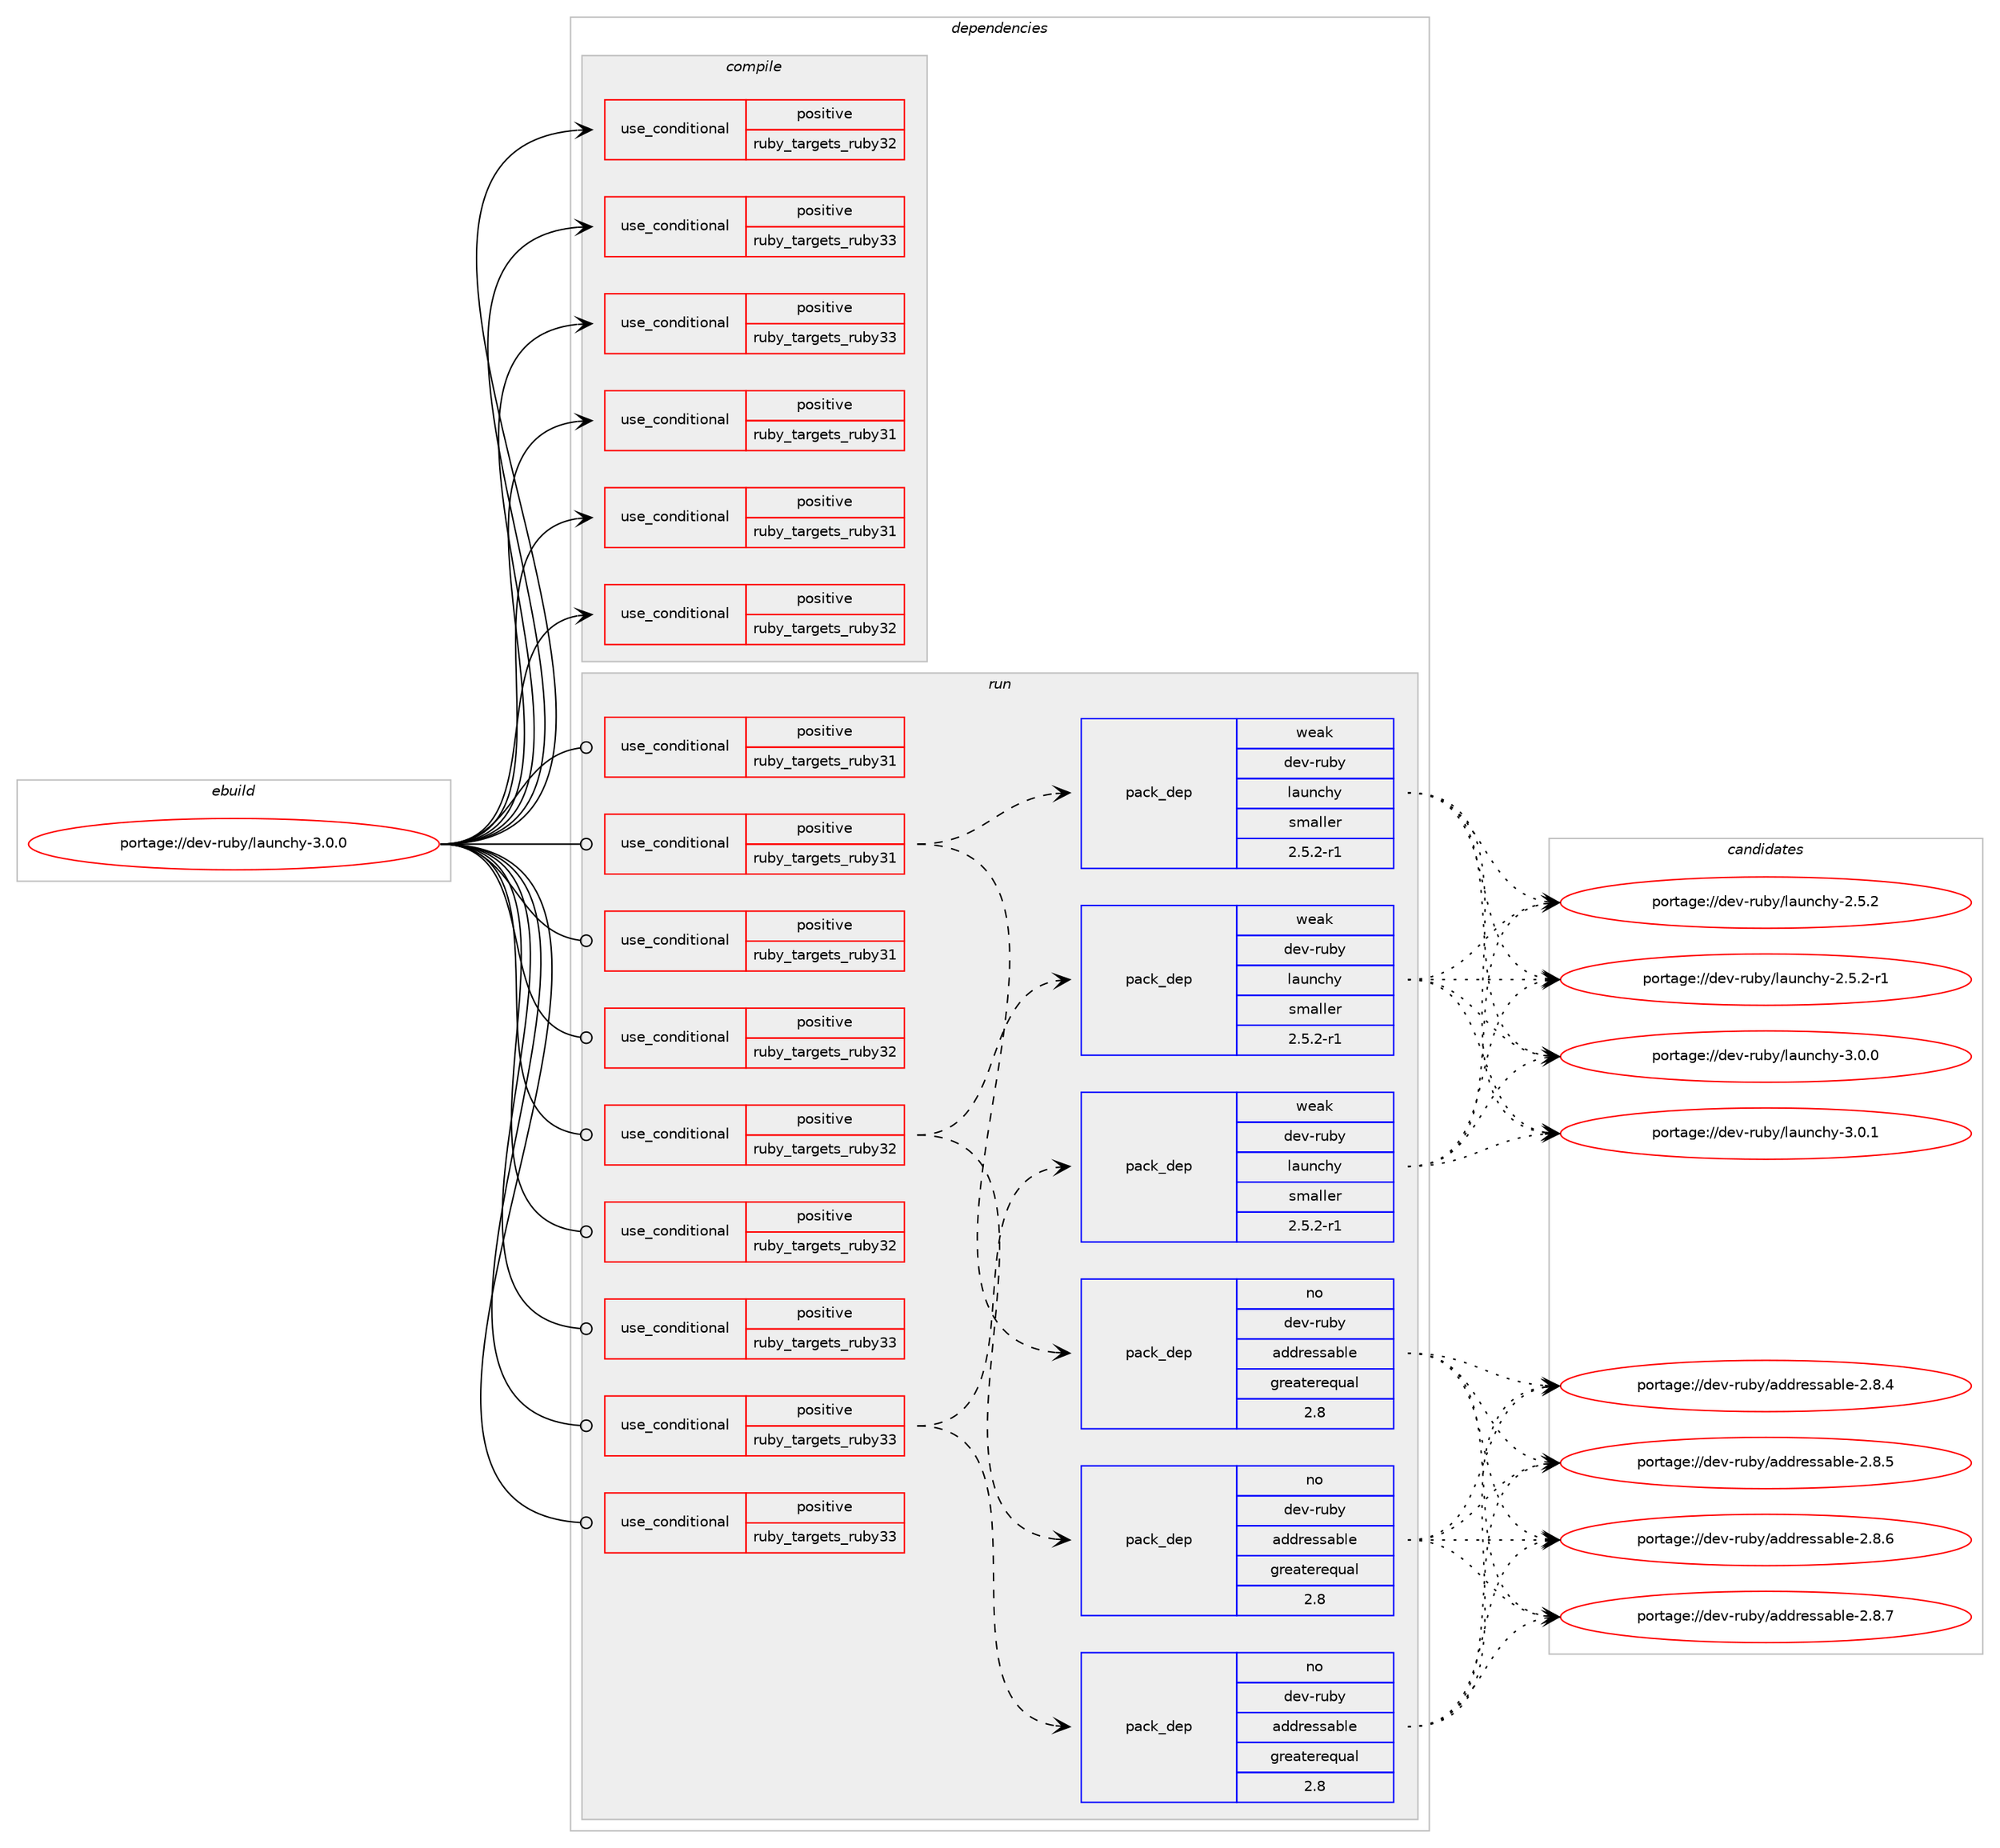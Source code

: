 digraph prolog {

# *************
# Graph options
# *************

newrank=true;
concentrate=true;
compound=true;
graph [rankdir=LR,fontname=Helvetica,fontsize=10,ranksep=1.5];#, ranksep=2.5, nodesep=0.2];
edge  [arrowhead=vee];
node  [fontname=Helvetica,fontsize=10];

# **********
# The ebuild
# **********

subgraph cluster_leftcol {
color=gray;
rank=same;
label=<<i>ebuild</i>>;
id [label="portage://dev-ruby/launchy-3.0.0", color=red, width=4, href="../dev-ruby/launchy-3.0.0.svg"];
}

# ****************
# The dependencies
# ****************

subgraph cluster_midcol {
color=gray;
label=<<i>dependencies</i>>;
subgraph cluster_compile {
fillcolor="#eeeeee";
style=filled;
label=<<i>compile</i>>;
subgraph cond48442 {
dependency95965 [label=<<TABLE BORDER="0" CELLBORDER="1" CELLSPACING="0" CELLPADDING="4"><TR><TD ROWSPAN="3" CELLPADDING="10">use_conditional</TD></TR><TR><TD>positive</TD></TR><TR><TD>ruby_targets_ruby31</TD></TR></TABLE>>, shape=none, color=red];
# *** BEGIN UNKNOWN DEPENDENCY TYPE (TODO) ***
# dependency95965 -> package_dependency(portage://dev-ruby/launchy-3.0.0,install,no,dev-lang,ruby,none,[,,],[slot(3.1)],[])
# *** END UNKNOWN DEPENDENCY TYPE (TODO) ***

}
id:e -> dependency95965:w [weight=20,style="solid",arrowhead="vee"];
subgraph cond48443 {
dependency95966 [label=<<TABLE BORDER="0" CELLBORDER="1" CELLSPACING="0" CELLPADDING="4"><TR><TD ROWSPAN="3" CELLPADDING="10">use_conditional</TD></TR><TR><TD>positive</TD></TR><TR><TD>ruby_targets_ruby31</TD></TR></TABLE>>, shape=none, color=red];
# *** BEGIN UNKNOWN DEPENDENCY TYPE (TODO) ***
# dependency95966 -> package_dependency(portage://dev-ruby/launchy-3.0.0,install,no,virtual,rubygems,none,[,,],[],[use(enable(ruby_targets_ruby31),negative)])
# *** END UNKNOWN DEPENDENCY TYPE (TODO) ***

}
id:e -> dependency95966:w [weight=20,style="solid",arrowhead="vee"];
subgraph cond48444 {
dependency95967 [label=<<TABLE BORDER="0" CELLBORDER="1" CELLSPACING="0" CELLPADDING="4"><TR><TD ROWSPAN="3" CELLPADDING="10">use_conditional</TD></TR><TR><TD>positive</TD></TR><TR><TD>ruby_targets_ruby32</TD></TR></TABLE>>, shape=none, color=red];
# *** BEGIN UNKNOWN DEPENDENCY TYPE (TODO) ***
# dependency95967 -> package_dependency(portage://dev-ruby/launchy-3.0.0,install,no,dev-lang,ruby,none,[,,],[slot(3.2)],[])
# *** END UNKNOWN DEPENDENCY TYPE (TODO) ***

}
id:e -> dependency95967:w [weight=20,style="solid",arrowhead="vee"];
subgraph cond48445 {
dependency95968 [label=<<TABLE BORDER="0" CELLBORDER="1" CELLSPACING="0" CELLPADDING="4"><TR><TD ROWSPAN="3" CELLPADDING="10">use_conditional</TD></TR><TR><TD>positive</TD></TR><TR><TD>ruby_targets_ruby32</TD></TR></TABLE>>, shape=none, color=red];
# *** BEGIN UNKNOWN DEPENDENCY TYPE (TODO) ***
# dependency95968 -> package_dependency(portage://dev-ruby/launchy-3.0.0,install,no,virtual,rubygems,none,[,,],[],[use(enable(ruby_targets_ruby32),negative)])
# *** END UNKNOWN DEPENDENCY TYPE (TODO) ***

}
id:e -> dependency95968:w [weight=20,style="solid",arrowhead="vee"];
subgraph cond48446 {
dependency95969 [label=<<TABLE BORDER="0" CELLBORDER="1" CELLSPACING="0" CELLPADDING="4"><TR><TD ROWSPAN="3" CELLPADDING="10">use_conditional</TD></TR><TR><TD>positive</TD></TR><TR><TD>ruby_targets_ruby33</TD></TR></TABLE>>, shape=none, color=red];
# *** BEGIN UNKNOWN DEPENDENCY TYPE (TODO) ***
# dependency95969 -> package_dependency(portage://dev-ruby/launchy-3.0.0,install,no,dev-lang,ruby,none,[,,],[slot(3.3)],[])
# *** END UNKNOWN DEPENDENCY TYPE (TODO) ***

}
id:e -> dependency95969:w [weight=20,style="solid",arrowhead="vee"];
subgraph cond48447 {
dependency95970 [label=<<TABLE BORDER="0" CELLBORDER="1" CELLSPACING="0" CELLPADDING="4"><TR><TD ROWSPAN="3" CELLPADDING="10">use_conditional</TD></TR><TR><TD>positive</TD></TR><TR><TD>ruby_targets_ruby33</TD></TR></TABLE>>, shape=none, color=red];
# *** BEGIN UNKNOWN DEPENDENCY TYPE (TODO) ***
# dependency95970 -> package_dependency(portage://dev-ruby/launchy-3.0.0,install,no,virtual,rubygems,none,[,,],[],[use(enable(ruby_targets_ruby33),negative)])
# *** END UNKNOWN DEPENDENCY TYPE (TODO) ***

}
id:e -> dependency95970:w [weight=20,style="solid",arrowhead="vee"];
}
subgraph cluster_compileandrun {
fillcolor="#eeeeee";
style=filled;
label=<<i>compile and run</i>>;
}
subgraph cluster_run {
fillcolor="#eeeeee";
style=filled;
label=<<i>run</i>>;
subgraph cond48448 {
dependency95971 [label=<<TABLE BORDER="0" CELLBORDER="1" CELLSPACING="0" CELLPADDING="4"><TR><TD ROWSPAN="3" CELLPADDING="10">use_conditional</TD></TR><TR><TD>positive</TD></TR><TR><TD>ruby_targets_ruby31</TD></TR></TABLE>>, shape=none, color=red];
# *** BEGIN UNKNOWN DEPENDENCY TYPE (TODO) ***
# dependency95971 -> package_dependency(portage://dev-ruby/launchy-3.0.0,run,no,dev-lang,ruby,none,[,,],[slot(3.1)],[])
# *** END UNKNOWN DEPENDENCY TYPE (TODO) ***

}
id:e -> dependency95971:w [weight=20,style="solid",arrowhead="odot"];
subgraph cond48449 {
dependency95972 [label=<<TABLE BORDER="0" CELLBORDER="1" CELLSPACING="0" CELLPADDING="4"><TR><TD ROWSPAN="3" CELLPADDING="10">use_conditional</TD></TR><TR><TD>positive</TD></TR><TR><TD>ruby_targets_ruby31</TD></TR></TABLE>>, shape=none, color=red];
subgraph pack46220 {
dependency95973 [label=<<TABLE BORDER="0" CELLBORDER="1" CELLSPACING="0" CELLPADDING="4" WIDTH="220"><TR><TD ROWSPAN="6" CELLPADDING="30">pack_dep</TD></TR><TR><TD WIDTH="110">no</TD></TR><TR><TD>dev-ruby</TD></TR><TR><TD>addressable</TD></TR><TR><TD>greaterequal</TD></TR><TR><TD>2.8</TD></TR></TABLE>>, shape=none, color=blue];
}
dependency95972:e -> dependency95973:w [weight=20,style="dashed",arrowhead="vee"];
# *** BEGIN UNKNOWN DEPENDENCY TYPE (TODO) ***
# dependency95972 -> package_dependency(portage://dev-ruby/launchy-3.0.0,run,no,dev-ruby,childprocess,none,[,,],[slot(5)],[use(enable(ruby_targets_ruby31),negative)])
# *** END UNKNOWN DEPENDENCY TYPE (TODO) ***

subgraph pack46221 {
dependency95974 [label=<<TABLE BORDER="0" CELLBORDER="1" CELLSPACING="0" CELLPADDING="4" WIDTH="220"><TR><TD ROWSPAN="6" CELLPADDING="30">pack_dep</TD></TR><TR><TD WIDTH="110">weak</TD></TR><TR><TD>dev-ruby</TD></TR><TR><TD>launchy</TD></TR><TR><TD>smaller</TD></TR><TR><TD>2.5.2-r1</TD></TR></TABLE>>, shape=none, color=blue];
}
dependency95972:e -> dependency95974:w [weight=20,style="dashed",arrowhead="vee"];
}
id:e -> dependency95972:w [weight=20,style="solid",arrowhead="odot"];
subgraph cond48450 {
dependency95975 [label=<<TABLE BORDER="0" CELLBORDER="1" CELLSPACING="0" CELLPADDING="4"><TR><TD ROWSPAN="3" CELLPADDING="10">use_conditional</TD></TR><TR><TD>positive</TD></TR><TR><TD>ruby_targets_ruby31</TD></TR></TABLE>>, shape=none, color=red];
# *** BEGIN UNKNOWN DEPENDENCY TYPE (TODO) ***
# dependency95975 -> package_dependency(portage://dev-ruby/launchy-3.0.0,run,no,virtual,rubygems,none,[,,],[],[use(enable(ruby_targets_ruby31),negative)])
# *** END UNKNOWN DEPENDENCY TYPE (TODO) ***

}
id:e -> dependency95975:w [weight=20,style="solid",arrowhead="odot"];
subgraph cond48451 {
dependency95976 [label=<<TABLE BORDER="0" CELLBORDER="1" CELLSPACING="0" CELLPADDING="4"><TR><TD ROWSPAN="3" CELLPADDING="10">use_conditional</TD></TR><TR><TD>positive</TD></TR><TR><TD>ruby_targets_ruby32</TD></TR></TABLE>>, shape=none, color=red];
# *** BEGIN UNKNOWN DEPENDENCY TYPE (TODO) ***
# dependency95976 -> package_dependency(portage://dev-ruby/launchy-3.0.0,run,no,dev-lang,ruby,none,[,,],[slot(3.2)],[])
# *** END UNKNOWN DEPENDENCY TYPE (TODO) ***

}
id:e -> dependency95976:w [weight=20,style="solid",arrowhead="odot"];
subgraph cond48452 {
dependency95977 [label=<<TABLE BORDER="0" CELLBORDER="1" CELLSPACING="0" CELLPADDING="4"><TR><TD ROWSPAN="3" CELLPADDING="10">use_conditional</TD></TR><TR><TD>positive</TD></TR><TR><TD>ruby_targets_ruby32</TD></TR></TABLE>>, shape=none, color=red];
subgraph pack46222 {
dependency95978 [label=<<TABLE BORDER="0" CELLBORDER="1" CELLSPACING="0" CELLPADDING="4" WIDTH="220"><TR><TD ROWSPAN="6" CELLPADDING="30">pack_dep</TD></TR><TR><TD WIDTH="110">no</TD></TR><TR><TD>dev-ruby</TD></TR><TR><TD>addressable</TD></TR><TR><TD>greaterequal</TD></TR><TR><TD>2.8</TD></TR></TABLE>>, shape=none, color=blue];
}
dependency95977:e -> dependency95978:w [weight=20,style="dashed",arrowhead="vee"];
# *** BEGIN UNKNOWN DEPENDENCY TYPE (TODO) ***
# dependency95977 -> package_dependency(portage://dev-ruby/launchy-3.0.0,run,no,dev-ruby,childprocess,none,[,,],[slot(5)],[use(enable(ruby_targets_ruby32),negative)])
# *** END UNKNOWN DEPENDENCY TYPE (TODO) ***

subgraph pack46223 {
dependency95979 [label=<<TABLE BORDER="0" CELLBORDER="1" CELLSPACING="0" CELLPADDING="4" WIDTH="220"><TR><TD ROWSPAN="6" CELLPADDING="30">pack_dep</TD></TR><TR><TD WIDTH="110">weak</TD></TR><TR><TD>dev-ruby</TD></TR><TR><TD>launchy</TD></TR><TR><TD>smaller</TD></TR><TR><TD>2.5.2-r1</TD></TR></TABLE>>, shape=none, color=blue];
}
dependency95977:e -> dependency95979:w [weight=20,style="dashed",arrowhead="vee"];
}
id:e -> dependency95977:w [weight=20,style="solid",arrowhead="odot"];
subgraph cond48453 {
dependency95980 [label=<<TABLE BORDER="0" CELLBORDER="1" CELLSPACING="0" CELLPADDING="4"><TR><TD ROWSPAN="3" CELLPADDING="10">use_conditional</TD></TR><TR><TD>positive</TD></TR><TR><TD>ruby_targets_ruby32</TD></TR></TABLE>>, shape=none, color=red];
# *** BEGIN UNKNOWN DEPENDENCY TYPE (TODO) ***
# dependency95980 -> package_dependency(portage://dev-ruby/launchy-3.0.0,run,no,virtual,rubygems,none,[,,],[],[use(enable(ruby_targets_ruby32),negative)])
# *** END UNKNOWN DEPENDENCY TYPE (TODO) ***

}
id:e -> dependency95980:w [weight=20,style="solid",arrowhead="odot"];
subgraph cond48454 {
dependency95981 [label=<<TABLE BORDER="0" CELLBORDER="1" CELLSPACING="0" CELLPADDING="4"><TR><TD ROWSPAN="3" CELLPADDING="10">use_conditional</TD></TR><TR><TD>positive</TD></TR><TR><TD>ruby_targets_ruby33</TD></TR></TABLE>>, shape=none, color=red];
# *** BEGIN UNKNOWN DEPENDENCY TYPE (TODO) ***
# dependency95981 -> package_dependency(portage://dev-ruby/launchy-3.0.0,run,no,dev-lang,ruby,none,[,,],[slot(3.3)],[])
# *** END UNKNOWN DEPENDENCY TYPE (TODO) ***

}
id:e -> dependency95981:w [weight=20,style="solid",arrowhead="odot"];
subgraph cond48455 {
dependency95982 [label=<<TABLE BORDER="0" CELLBORDER="1" CELLSPACING="0" CELLPADDING="4"><TR><TD ROWSPAN="3" CELLPADDING="10">use_conditional</TD></TR><TR><TD>positive</TD></TR><TR><TD>ruby_targets_ruby33</TD></TR></TABLE>>, shape=none, color=red];
subgraph pack46224 {
dependency95983 [label=<<TABLE BORDER="0" CELLBORDER="1" CELLSPACING="0" CELLPADDING="4" WIDTH="220"><TR><TD ROWSPAN="6" CELLPADDING="30">pack_dep</TD></TR><TR><TD WIDTH="110">no</TD></TR><TR><TD>dev-ruby</TD></TR><TR><TD>addressable</TD></TR><TR><TD>greaterequal</TD></TR><TR><TD>2.8</TD></TR></TABLE>>, shape=none, color=blue];
}
dependency95982:e -> dependency95983:w [weight=20,style="dashed",arrowhead="vee"];
# *** BEGIN UNKNOWN DEPENDENCY TYPE (TODO) ***
# dependency95982 -> package_dependency(portage://dev-ruby/launchy-3.0.0,run,no,dev-ruby,childprocess,none,[,,],[slot(5)],[use(enable(ruby_targets_ruby33),negative)])
# *** END UNKNOWN DEPENDENCY TYPE (TODO) ***

subgraph pack46225 {
dependency95984 [label=<<TABLE BORDER="0" CELLBORDER="1" CELLSPACING="0" CELLPADDING="4" WIDTH="220"><TR><TD ROWSPAN="6" CELLPADDING="30">pack_dep</TD></TR><TR><TD WIDTH="110">weak</TD></TR><TR><TD>dev-ruby</TD></TR><TR><TD>launchy</TD></TR><TR><TD>smaller</TD></TR><TR><TD>2.5.2-r1</TD></TR></TABLE>>, shape=none, color=blue];
}
dependency95982:e -> dependency95984:w [weight=20,style="dashed",arrowhead="vee"];
}
id:e -> dependency95982:w [weight=20,style="solid",arrowhead="odot"];
subgraph cond48456 {
dependency95985 [label=<<TABLE BORDER="0" CELLBORDER="1" CELLSPACING="0" CELLPADDING="4"><TR><TD ROWSPAN="3" CELLPADDING="10">use_conditional</TD></TR><TR><TD>positive</TD></TR><TR><TD>ruby_targets_ruby33</TD></TR></TABLE>>, shape=none, color=red];
# *** BEGIN UNKNOWN DEPENDENCY TYPE (TODO) ***
# dependency95985 -> package_dependency(portage://dev-ruby/launchy-3.0.0,run,no,virtual,rubygems,none,[,,],[],[use(enable(ruby_targets_ruby33),negative)])
# *** END UNKNOWN DEPENDENCY TYPE (TODO) ***

}
id:e -> dependency95985:w [weight=20,style="solid",arrowhead="odot"];
}
}

# **************
# The candidates
# **************

subgraph cluster_choices {
rank=same;
color=gray;
label=<<i>candidates</i>>;

subgraph choice46220 {
color=black;
nodesep=1;
choice100101118451141179812147971001001141011151159798108101455046564652 [label="portage://dev-ruby/addressable-2.8.4", color=red, width=4,href="../dev-ruby/addressable-2.8.4.svg"];
choice100101118451141179812147971001001141011151159798108101455046564653 [label="portage://dev-ruby/addressable-2.8.5", color=red, width=4,href="../dev-ruby/addressable-2.8.5.svg"];
choice100101118451141179812147971001001141011151159798108101455046564654 [label="portage://dev-ruby/addressable-2.8.6", color=red, width=4,href="../dev-ruby/addressable-2.8.6.svg"];
choice100101118451141179812147971001001141011151159798108101455046564655 [label="portage://dev-ruby/addressable-2.8.7", color=red, width=4,href="../dev-ruby/addressable-2.8.7.svg"];
dependency95973:e -> choice100101118451141179812147971001001141011151159798108101455046564652:w [style=dotted,weight="100"];
dependency95973:e -> choice100101118451141179812147971001001141011151159798108101455046564653:w [style=dotted,weight="100"];
dependency95973:e -> choice100101118451141179812147971001001141011151159798108101455046564654:w [style=dotted,weight="100"];
dependency95973:e -> choice100101118451141179812147971001001141011151159798108101455046564655:w [style=dotted,weight="100"];
}
subgraph choice46221 {
color=black;
nodesep=1;
choice1001011184511411798121471089711711099104121455046534650 [label="portage://dev-ruby/launchy-2.5.2", color=red, width=4,href="../dev-ruby/launchy-2.5.2.svg"];
choice10010111845114117981214710897117110991041214550465346504511449 [label="portage://dev-ruby/launchy-2.5.2-r1", color=red, width=4,href="../dev-ruby/launchy-2.5.2-r1.svg"];
choice1001011184511411798121471089711711099104121455146484648 [label="portage://dev-ruby/launchy-3.0.0", color=red, width=4,href="../dev-ruby/launchy-3.0.0.svg"];
choice1001011184511411798121471089711711099104121455146484649 [label="portage://dev-ruby/launchy-3.0.1", color=red, width=4,href="../dev-ruby/launchy-3.0.1.svg"];
dependency95974:e -> choice1001011184511411798121471089711711099104121455046534650:w [style=dotted,weight="100"];
dependency95974:e -> choice10010111845114117981214710897117110991041214550465346504511449:w [style=dotted,weight="100"];
dependency95974:e -> choice1001011184511411798121471089711711099104121455146484648:w [style=dotted,weight="100"];
dependency95974:e -> choice1001011184511411798121471089711711099104121455146484649:w [style=dotted,weight="100"];
}
subgraph choice46222 {
color=black;
nodesep=1;
choice100101118451141179812147971001001141011151159798108101455046564652 [label="portage://dev-ruby/addressable-2.8.4", color=red, width=4,href="../dev-ruby/addressable-2.8.4.svg"];
choice100101118451141179812147971001001141011151159798108101455046564653 [label="portage://dev-ruby/addressable-2.8.5", color=red, width=4,href="../dev-ruby/addressable-2.8.5.svg"];
choice100101118451141179812147971001001141011151159798108101455046564654 [label="portage://dev-ruby/addressable-2.8.6", color=red, width=4,href="../dev-ruby/addressable-2.8.6.svg"];
choice100101118451141179812147971001001141011151159798108101455046564655 [label="portage://dev-ruby/addressable-2.8.7", color=red, width=4,href="../dev-ruby/addressable-2.8.7.svg"];
dependency95978:e -> choice100101118451141179812147971001001141011151159798108101455046564652:w [style=dotted,weight="100"];
dependency95978:e -> choice100101118451141179812147971001001141011151159798108101455046564653:w [style=dotted,weight="100"];
dependency95978:e -> choice100101118451141179812147971001001141011151159798108101455046564654:w [style=dotted,weight="100"];
dependency95978:e -> choice100101118451141179812147971001001141011151159798108101455046564655:w [style=dotted,weight="100"];
}
subgraph choice46223 {
color=black;
nodesep=1;
choice1001011184511411798121471089711711099104121455046534650 [label="portage://dev-ruby/launchy-2.5.2", color=red, width=4,href="../dev-ruby/launchy-2.5.2.svg"];
choice10010111845114117981214710897117110991041214550465346504511449 [label="portage://dev-ruby/launchy-2.5.2-r1", color=red, width=4,href="../dev-ruby/launchy-2.5.2-r1.svg"];
choice1001011184511411798121471089711711099104121455146484648 [label="portage://dev-ruby/launchy-3.0.0", color=red, width=4,href="../dev-ruby/launchy-3.0.0.svg"];
choice1001011184511411798121471089711711099104121455146484649 [label="portage://dev-ruby/launchy-3.0.1", color=red, width=4,href="../dev-ruby/launchy-3.0.1.svg"];
dependency95979:e -> choice1001011184511411798121471089711711099104121455046534650:w [style=dotted,weight="100"];
dependency95979:e -> choice10010111845114117981214710897117110991041214550465346504511449:w [style=dotted,weight="100"];
dependency95979:e -> choice1001011184511411798121471089711711099104121455146484648:w [style=dotted,weight="100"];
dependency95979:e -> choice1001011184511411798121471089711711099104121455146484649:w [style=dotted,weight="100"];
}
subgraph choice46224 {
color=black;
nodesep=1;
choice100101118451141179812147971001001141011151159798108101455046564652 [label="portage://dev-ruby/addressable-2.8.4", color=red, width=4,href="../dev-ruby/addressable-2.8.4.svg"];
choice100101118451141179812147971001001141011151159798108101455046564653 [label="portage://dev-ruby/addressable-2.8.5", color=red, width=4,href="../dev-ruby/addressable-2.8.5.svg"];
choice100101118451141179812147971001001141011151159798108101455046564654 [label="portage://dev-ruby/addressable-2.8.6", color=red, width=4,href="../dev-ruby/addressable-2.8.6.svg"];
choice100101118451141179812147971001001141011151159798108101455046564655 [label="portage://dev-ruby/addressable-2.8.7", color=red, width=4,href="../dev-ruby/addressable-2.8.7.svg"];
dependency95983:e -> choice100101118451141179812147971001001141011151159798108101455046564652:w [style=dotted,weight="100"];
dependency95983:e -> choice100101118451141179812147971001001141011151159798108101455046564653:w [style=dotted,weight="100"];
dependency95983:e -> choice100101118451141179812147971001001141011151159798108101455046564654:w [style=dotted,weight="100"];
dependency95983:e -> choice100101118451141179812147971001001141011151159798108101455046564655:w [style=dotted,weight="100"];
}
subgraph choice46225 {
color=black;
nodesep=1;
choice1001011184511411798121471089711711099104121455046534650 [label="portage://dev-ruby/launchy-2.5.2", color=red, width=4,href="../dev-ruby/launchy-2.5.2.svg"];
choice10010111845114117981214710897117110991041214550465346504511449 [label="portage://dev-ruby/launchy-2.5.2-r1", color=red, width=4,href="../dev-ruby/launchy-2.5.2-r1.svg"];
choice1001011184511411798121471089711711099104121455146484648 [label="portage://dev-ruby/launchy-3.0.0", color=red, width=4,href="../dev-ruby/launchy-3.0.0.svg"];
choice1001011184511411798121471089711711099104121455146484649 [label="portage://dev-ruby/launchy-3.0.1", color=red, width=4,href="../dev-ruby/launchy-3.0.1.svg"];
dependency95984:e -> choice1001011184511411798121471089711711099104121455046534650:w [style=dotted,weight="100"];
dependency95984:e -> choice10010111845114117981214710897117110991041214550465346504511449:w [style=dotted,weight="100"];
dependency95984:e -> choice1001011184511411798121471089711711099104121455146484648:w [style=dotted,weight="100"];
dependency95984:e -> choice1001011184511411798121471089711711099104121455146484649:w [style=dotted,weight="100"];
}
}

}
